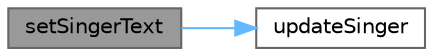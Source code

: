 digraph "setSingerText"
{
 // LATEX_PDF_SIZE
  bgcolor="transparent";
  edge [fontname=Helvetica,fontsize=10,labelfontname=Helvetica,labelfontsize=10];
  node [fontname=Helvetica,fontsize=10,shape=box,height=0.2,width=0.4];
  rankdir="LR";
  Node1 [id="Node000001",label="setSingerText",height=0.2,width=0.4,color="gray40", fillcolor="grey60", style="filled", fontcolor="black",tooltip="设置歌手"];
  Node1 -> Node2 [id="edge1_Node000001_Node000002",color="steelblue1",style="solid",tooltip=" "];
  Node2 [id="Node000002",label="updateSinger",height=0.2,width=0.4,color="grey40", fillcolor="white", style="filled",URL="$class_item_list_widget.html#a3a7952c5e557882c9732292e91bd7c27",tooltip="更新歌手"];
}
